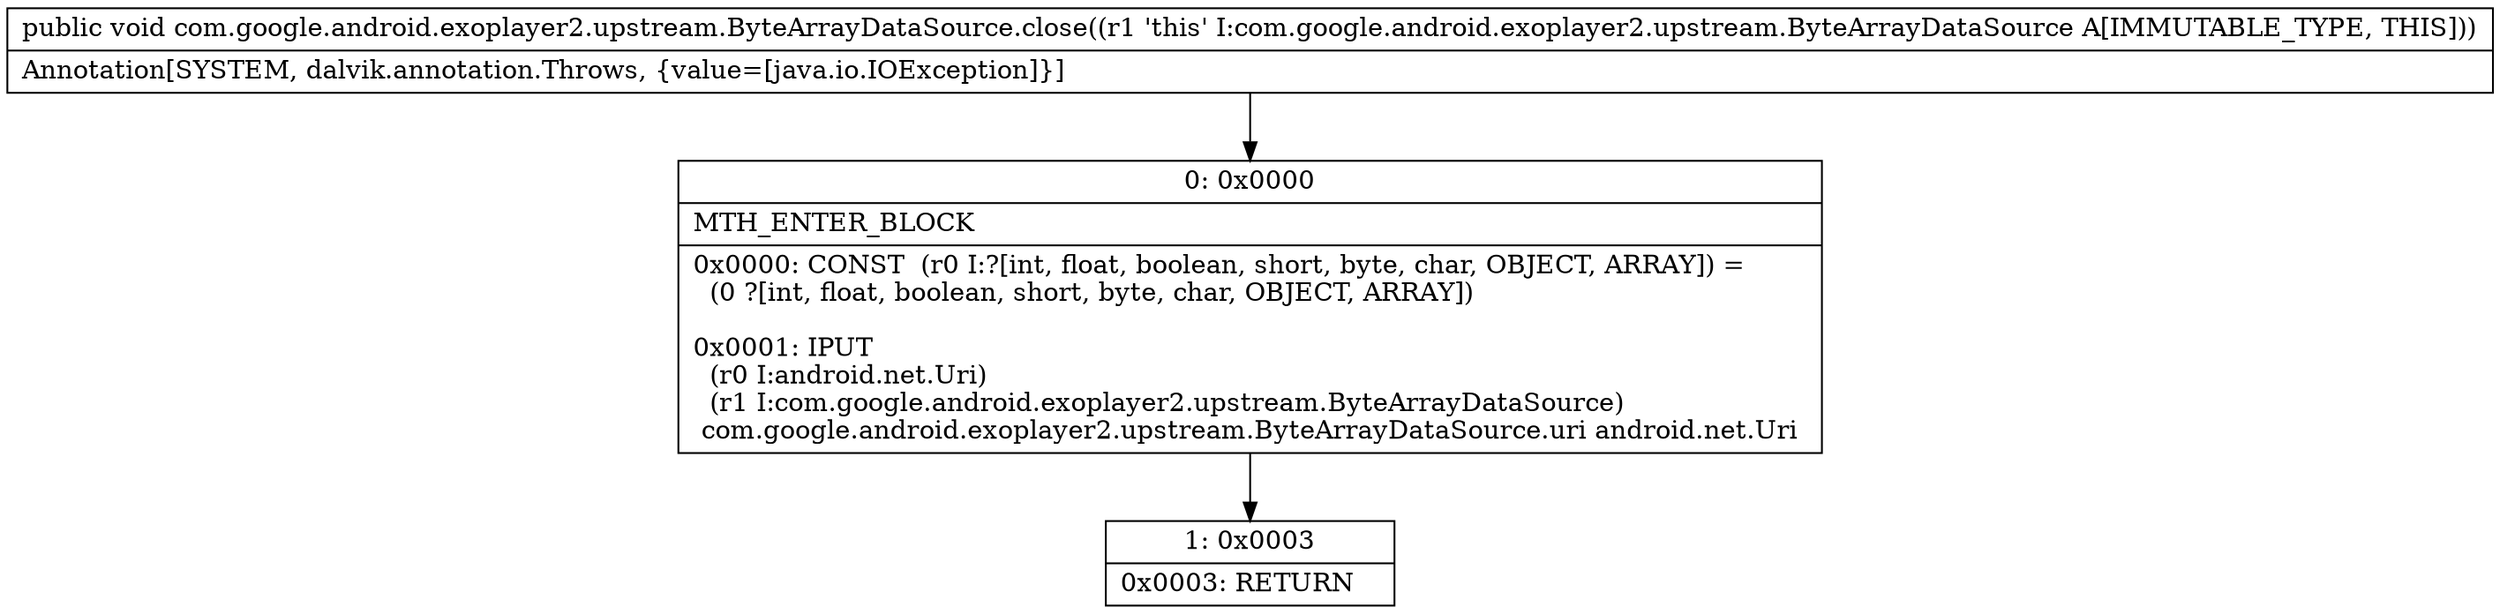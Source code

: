 digraph "CFG forcom.google.android.exoplayer2.upstream.ByteArrayDataSource.close()V" {
Node_0 [shape=record,label="{0\:\ 0x0000|MTH_ENTER_BLOCK\l|0x0000: CONST  (r0 I:?[int, float, boolean, short, byte, char, OBJECT, ARRAY]) = \l  (0 ?[int, float, boolean, short, byte, char, OBJECT, ARRAY])\l \l0x0001: IPUT  \l  (r0 I:android.net.Uri)\l  (r1 I:com.google.android.exoplayer2.upstream.ByteArrayDataSource)\l com.google.android.exoplayer2.upstream.ByteArrayDataSource.uri android.net.Uri \l}"];
Node_1 [shape=record,label="{1\:\ 0x0003|0x0003: RETURN   \l}"];
MethodNode[shape=record,label="{public void com.google.android.exoplayer2.upstream.ByteArrayDataSource.close((r1 'this' I:com.google.android.exoplayer2.upstream.ByteArrayDataSource A[IMMUTABLE_TYPE, THIS]))  | Annotation[SYSTEM, dalvik.annotation.Throws, \{value=[java.io.IOException]\}]\l}"];
MethodNode -> Node_0;
Node_0 -> Node_1;
}

